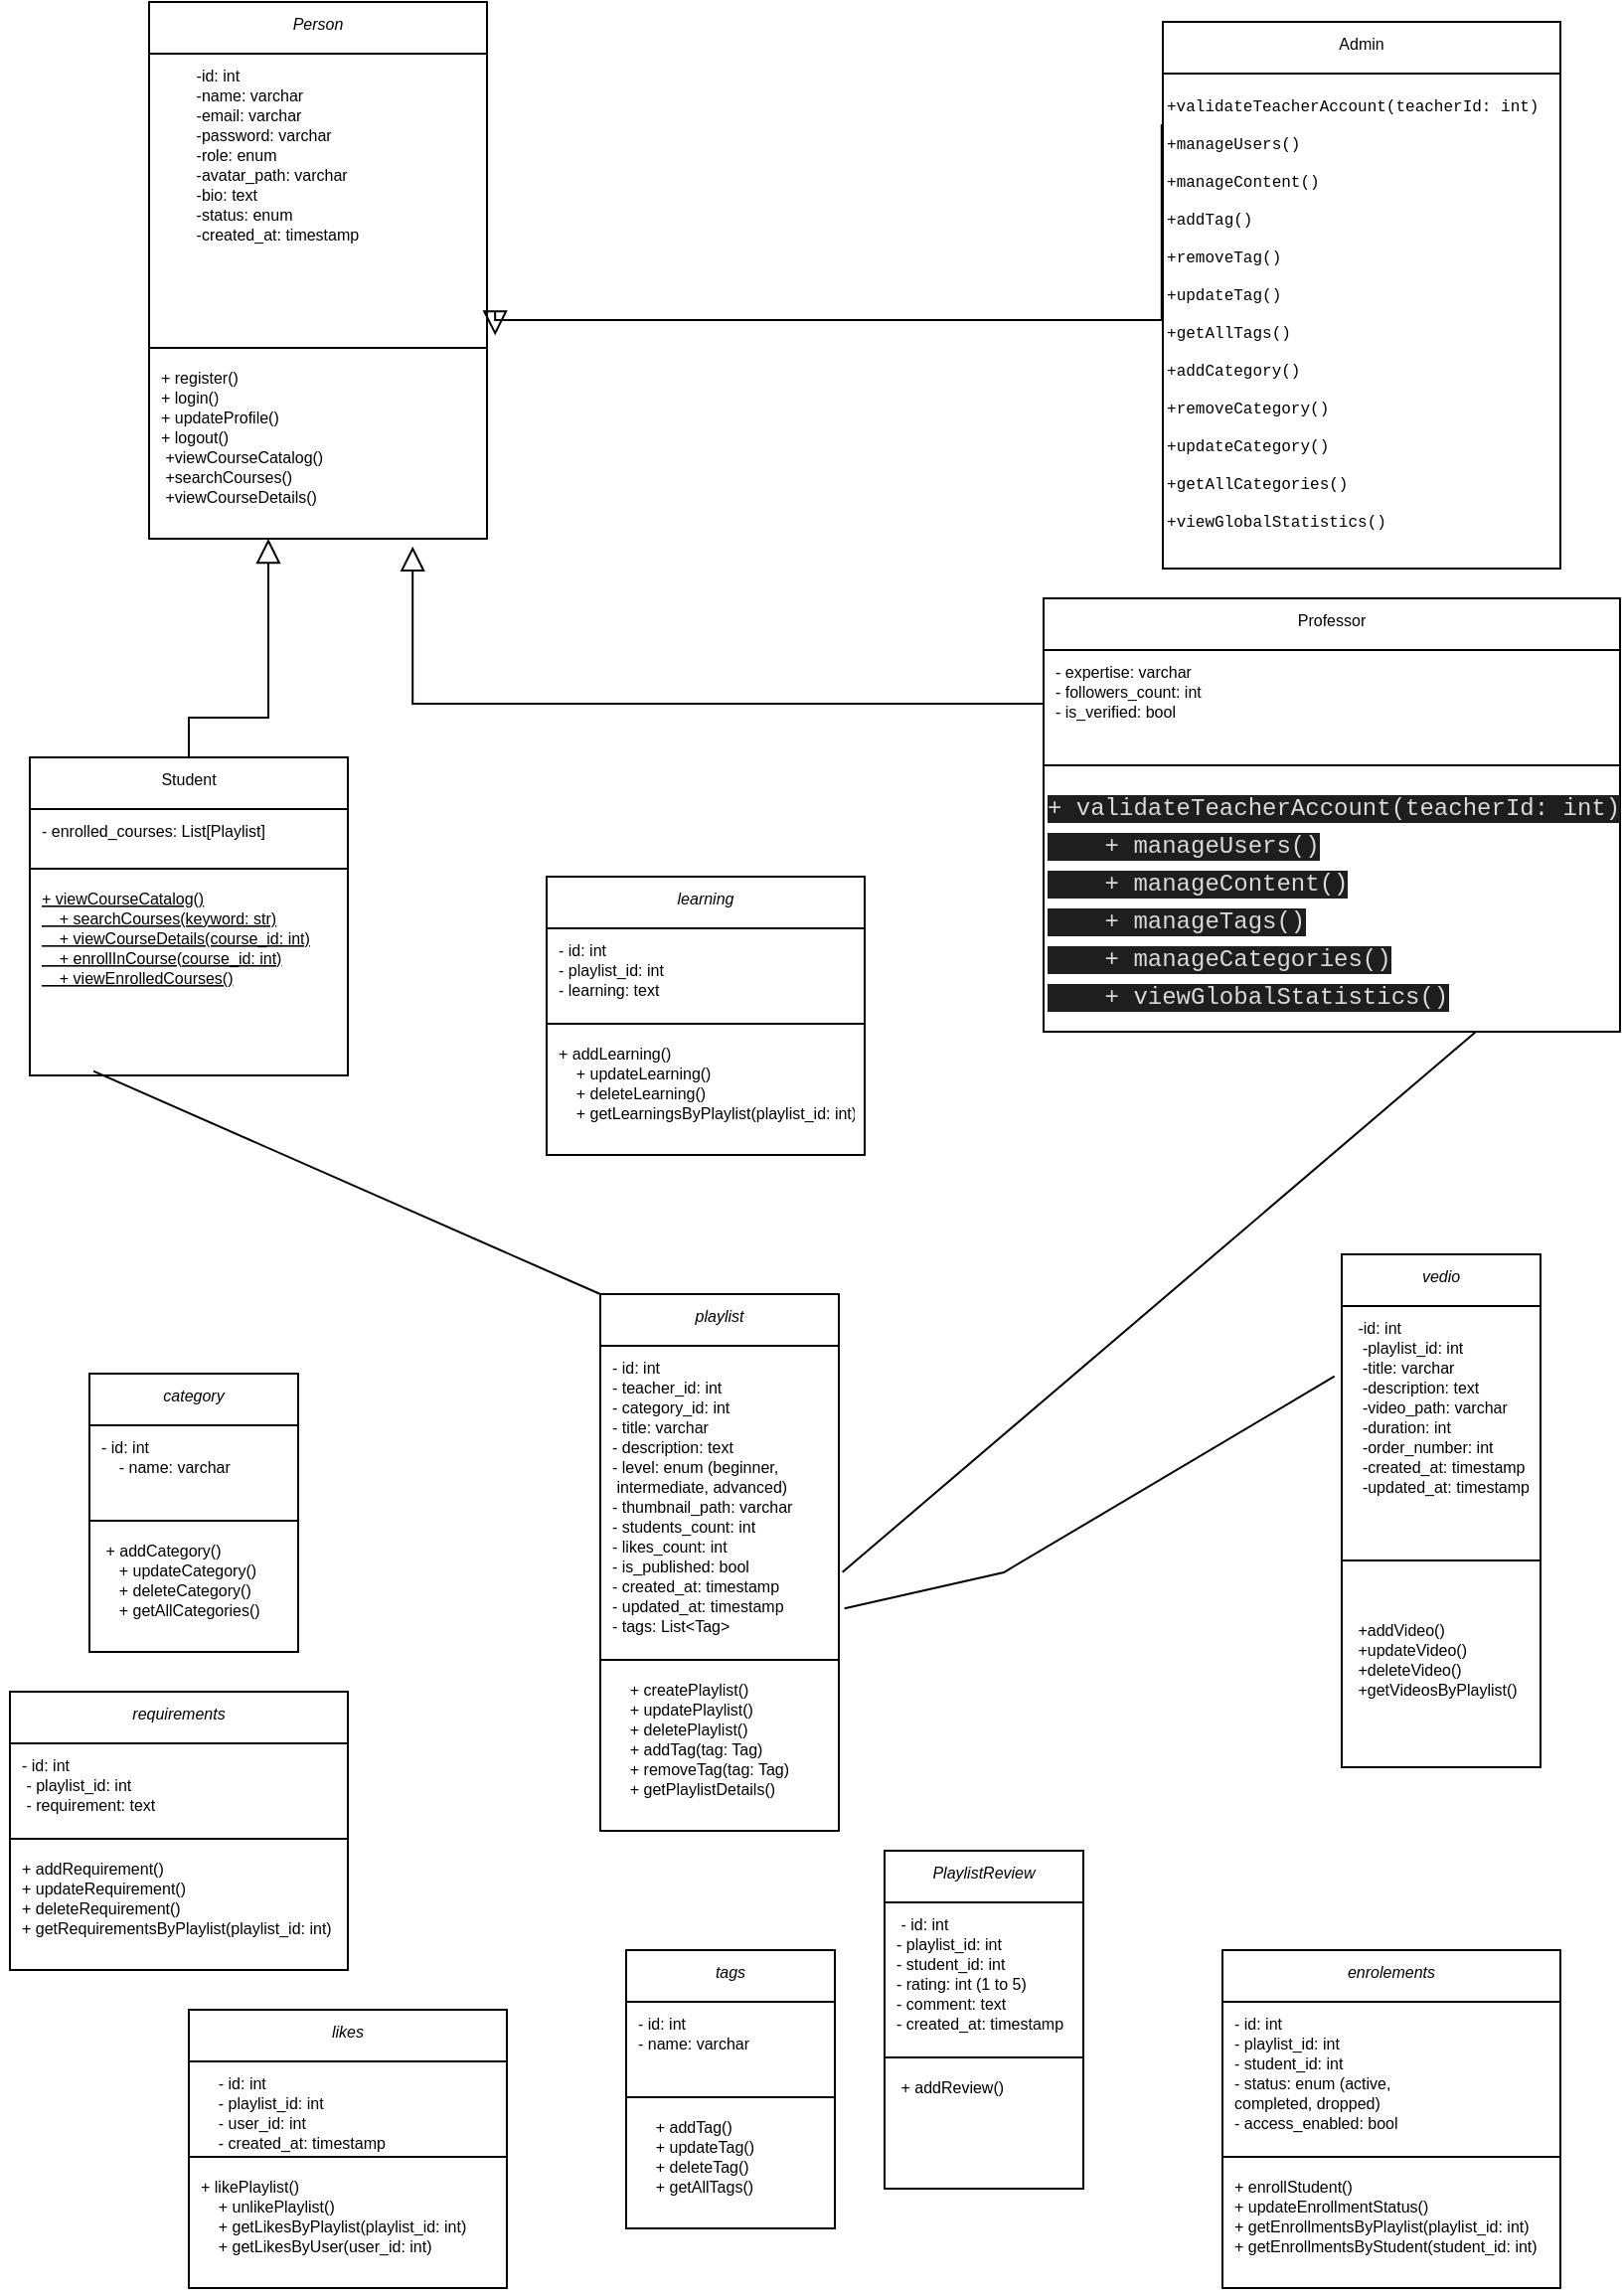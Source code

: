 <mxfile>
    <diagram id="C5RBs43oDa-KdzZeNtuy" name="Page-1">
        <mxGraphModel dx="462" dy="341" grid="1" gridSize="10" guides="1" tooltips="1" connect="1" arrows="1" fold="1" page="1" pageScale="1" pageWidth="827" pageHeight="1169" math="0" shadow="0">
            <root>
                <mxCell id="WIyWlLk6GJQsqaUBKTNV-0"/>
                <mxCell id="WIyWlLk6GJQsqaUBKTNV-1" parent="WIyWlLk6GJQsqaUBKTNV-0"/>
                <mxCell id="zkfFHV4jXpPFQw0GAbJ--0" value="Person" style="swimlane;fontStyle=2;align=center;verticalAlign=top;childLayout=stackLayout;horizontal=1;startSize=26;horizontalStack=0;resizeParent=1;resizeLast=0;collapsible=1;marginBottom=0;rounded=0;shadow=0;strokeWidth=1;fontSize=8;" parent="WIyWlLk6GJQsqaUBKTNV-1" vertex="1">
                    <mxGeometry x="80" y="10" width="170" height="270" as="geometry">
                        <mxRectangle x="230" y="140" width="160" height="26" as="alternateBounds"/>
                    </mxGeometry>
                </mxCell>
                <mxCell id="zkfFHV4jXpPFQw0GAbJ--1" value="        -id: int&#10;        -name: varchar&#10;        -email: varchar&#10;        -password: varchar&#10;        -role: enum&#10;        -avatar_path: varchar&#10;        -bio: text&#10;        -status: enum&#10;        -created_at: timestamp" style="text;align=left;verticalAlign=top;spacingLeft=4;spacingRight=4;overflow=hidden;rotatable=0;points=[[0,0.5],[1,0.5]];portConstraint=eastwest;fontColor=default;fontSize=8;labelBackgroundColor=none;" parent="zkfFHV4jXpPFQw0GAbJ--0" vertex="1">
                    <mxGeometry y="26" width="170" height="144" as="geometry"/>
                </mxCell>
                <mxCell id="zkfFHV4jXpPFQw0GAbJ--4" value="" style="line;html=1;strokeWidth=1;align=left;verticalAlign=middle;spacingTop=-1;spacingLeft=3;spacingRight=3;rotatable=0;labelPosition=right;points=[];portConstraint=eastwest;fontSize=8;" parent="zkfFHV4jXpPFQw0GAbJ--0" vertex="1">
                    <mxGeometry y="170" width="170" height="8" as="geometry"/>
                </mxCell>
                <mxCell id="zkfFHV4jXpPFQw0GAbJ--5" value="+ register()&#10;+ login()&#10;+ updateProfile()&#10;+ logout()&#10; +viewCourseCatalog()&#10; +searchCourses()&#10; +viewCourseDetails()" style="text;align=left;verticalAlign=top;spacingLeft=4;spacingRight=4;overflow=hidden;rotatable=0;points=[[0,0.5],[1,0.5]];portConstraint=eastwest;fontColor=default;fontSize=8;" parent="zkfFHV4jXpPFQw0GAbJ--0" vertex="1">
                    <mxGeometry y="178" width="170" height="92" as="geometry"/>
                </mxCell>
                <mxCell id="zkfFHV4jXpPFQw0GAbJ--6" value="Student" style="swimlane;fontStyle=0;align=center;verticalAlign=top;childLayout=stackLayout;horizontal=1;startSize=26;horizontalStack=0;resizeParent=1;resizeLast=0;collapsible=1;marginBottom=0;rounded=0;shadow=0;strokeWidth=1;fontSize=8;" parent="WIyWlLk6GJQsqaUBKTNV-1" vertex="1">
                    <mxGeometry x="20" y="390" width="160" height="160" as="geometry">
                        <mxRectangle x="130" y="380" width="160" height="26" as="alternateBounds"/>
                    </mxGeometry>
                </mxCell>
                <mxCell id="zkfFHV4jXpPFQw0GAbJ--8" value="- enrolled_courses: List[Playlist]&#10;" style="text;align=left;verticalAlign=top;spacingLeft=4;spacingRight=4;overflow=hidden;rotatable=0;points=[[0,0.5],[1,0.5]];portConstraint=eastwest;rounded=0;shadow=0;html=0;fontColor=default;fontSize=8;" parent="zkfFHV4jXpPFQw0GAbJ--6" vertex="1">
                    <mxGeometry y="26" width="160" height="26" as="geometry"/>
                </mxCell>
                <mxCell id="zkfFHV4jXpPFQw0GAbJ--9" value="" style="line;html=1;strokeWidth=1;align=left;verticalAlign=middle;spacingTop=-1;spacingLeft=3;spacingRight=3;rotatable=0;labelPosition=right;points=[];portConstraint=eastwest;fontSize=8;" parent="zkfFHV4jXpPFQw0GAbJ--6" vertex="1">
                    <mxGeometry y="52" width="160" height="8" as="geometry"/>
                </mxCell>
                <mxCell id="zkfFHV4jXpPFQw0GAbJ--10" value="+ viewCourseCatalog()&#10;    + searchCourses(keyword: str)&#10;    + viewCourseDetails(course_id: int)&#10;    + enrollInCourse(course_id: int)&#10;    + viewEnrolledCourses()" style="text;align=left;verticalAlign=top;spacingLeft=4;spacingRight=4;overflow=hidden;rotatable=0;points=[[0,0.5],[1,0.5]];portConstraint=eastwest;fontStyle=4;fontColor=default;fontSize=8;" parent="zkfFHV4jXpPFQw0GAbJ--6" vertex="1">
                    <mxGeometry y="60" width="160" height="100" as="geometry"/>
                </mxCell>
                <mxCell id="zkfFHV4jXpPFQw0GAbJ--12" value="" style="endArrow=block;endSize=10;endFill=0;shadow=0;strokeWidth=1;rounded=0;curved=0;edgeStyle=elbowEdgeStyle;elbow=vertical;fontSize=8;exitX=0.5;exitY=0;exitDx=0;exitDy=0;" parent="WIyWlLk6GJQsqaUBKTNV-1" source="zkfFHV4jXpPFQw0GAbJ--6" target="zkfFHV4jXpPFQw0GAbJ--0" edge="1">
                    <mxGeometry width="160" relative="1" as="geometry">
                        <mxPoint x="60" y="93" as="sourcePoint"/>
                        <mxPoint x="60" y="93" as="targetPoint"/>
                        <Array as="points">
                            <mxPoint x="140" y="370"/>
                        </Array>
                    </mxGeometry>
                </mxCell>
                <mxCell id="zkfFHV4jXpPFQw0GAbJ--13" value="Professor" style="swimlane;fontStyle=0;align=center;verticalAlign=top;childLayout=stackLayout;horizontal=1;startSize=26;horizontalStack=0;resizeParent=1;resizeLast=0;collapsible=1;marginBottom=0;rounded=0;shadow=0;strokeWidth=1;fontSize=8;" parent="WIyWlLk6GJQsqaUBKTNV-1" vertex="1">
                    <mxGeometry x="530" y="310" width="290" height="218" as="geometry">
                        <mxRectangle x="340" y="380" width="170" height="26" as="alternateBounds"/>
                    </mxGeometry>
                </mxCell>
                <mxCell id="zkfFHV4jXpPFQw0GAbJ--14" value="- expertise: varchar&#10;- followers_count: int&#10;- is_verified: bool" style="text;align=left;verticalAlign=top;spacingLeft=4;spacingRight=4;overflow=hidden;rotatable=0;points=[[0,0.5],[1,0.5]];portConstraint=eastwest;fontColor=default;fontSize=8;" parent="zkfFHV4jXpPFQw0GAbJ--13" vertex="1">
                    <mxGeometry y="26" width="290" height="54" as="geometry"/>
                </mxCell>
                <mxCell id="zkfFHV4jXpPFQw0GAbJ--15" value="" style="line;html=1;strokeWidth=1;align=left;verticalAlign=middle;spacingTop=-1;spacingLeft=3;spacingRight=3;rotatable=0;labelPosition=right;points=[];portConstraint=eastwest;fontSize=8;" parent="zkfFHV4jXpPFQw0GAbJ--13" vertex="1">
                    <mxGeometry y="80" width="290" height="8" as="geometry"/>
                </mxCell>
                <mxCell id="2RV8BJ2YTA8Z67KiCFGj-2" value="&lt;div style=&quot;font-family: Consolas, &amp;quot;Courier New&amp;quot;, monospace; line-height: 19px;&quot;&gt;&lt;div style=&quot;font-size: 12px;&quot;&gt;&lt;div style=&quot;color: rgb(218, 218, 218); line-height: 19px;&quot;&gt;&lt;div style=&quot;&quot;&gt;&lt;span style=&quot;background-color: rgb(30, 30, 30);&quot;&gt;+ validateTeacherAccount(teacherId: int)&lt;/span&gt;&lt;/div&gt;&lt;div style=&quot;&quot;&gt;&lt;span style=&quot;background-color: rgb(30, 30, 30);&quot;&gt;&amp;nbsp; &amp;nbsp; + manageUsers()&lt;/span&gt;&lt;/div&gt;&lt;div style=&quot;&quot;&gt;&lt;span style=&quot;background-color: rgb(30, 30, 30);&quot;&gt;&amp;nbsp; &amp;nbsp; + manageContent()&lt;/span&gt;&lt;/div&gt;&lt;div style=&quot;&quot;&gt;&lt;span style=&quot;background-color: rgb(30, 30, 30);&quot;&gt;&amp;nbsp; &amp;nbsp; + manageTags()&lt;/span&gt;&lt;/div&gt;&lt;div style=&quot;&quot;&gt;&lt;span style=&quot;background-color: rgb(30, 30, 30);&quot;&gt;&amp;nbsp; &amp;nbsp; + manageCategories()&lt;/span&gt;&lt;/div&gt;&lt;div style=&quot;&quot;&gt;&lt;span style=&quot;background-color: rgb(30, 30, 30);&quot;&gt;&amp;nbsp; &amp;nbsp; + viewGlobalStatistics()&lt;/span&gt;&lt;/div&gt;&lt;/div&gt;&lt;/div&gt;&lt;/div&gt;" style="text;html=1;align=left;verticalAlign=middle;resizable=0;points=[];autosize=1;fontSize=8;" parent="zkfFHV4jXpPFQw0GAbJ--13" vertex="1">
                    <mxGeometry y="88" width="290" height="130" as="geometry"/>
                </mxCell>
                <mxCell id="2RV8BJ2YTA8Z67KiCFGj-4" value="Admin" style="swimlane;fontStyle=0;align=center;verticalAlign=top;childLayout=stackLayout;horizontal=1;startSize=26;horizontalStack=0;resizeParent=1;resizeLast=0;collapsible=1;marginBottom=0;rounded=0;shadow=0;strokeWidth=1;strokeColor=default;fontSize=8;" parent="WIyWlLk6GJQsqaUBKTNV-1" vertex="1">
                    <mxGeometry x="590" y="20" width="200" height="275" as="geometry">
                        <mxRectangle x="340" y="380" width="170" height="26" as="alternateBounds"/>
                    </mxGeometry>
                </mxCell>
                <mxCell id="2RV8BJ2YTA8Z67KiCFGj-7" value="&lt;div style=&quot;font-family: Consolas, &amp;quot;Courier New&amp;quot;, monospace; line-height: 19px; white-space-collapse: preserve;&quot;&gt;&lt;div style=&quot;line-height: 19px;&quot;&gt;&lt;div style=&quot;line-height: 19px;&quot;&gt;&lt;div style=&quot;&quot;&gt;&lt;font style=&quot;&quot;&gt;+validateTeacherAccount(teacherId: int)&lt;/font&gt;&lt;/div&gt;&lt;div style=&quot;&quot;&gt;&lt;font style=&quot;&quot;&gt;&lt;span&gt;+&lt;/span&gt;&lt;span&gt;manageUsers&lt;/span&gt;&lt;span&gt;()&lt;/span&gt;&lt;/font&gt;&lt;/div&gt;&lt;div style=&quot;&quot;&gt;&lt;font style=&quot;&quot;&gt;&lt;span&gt;+&lt;/span&gt;&lt;span&gt;manageContent&lt;/span&gt;&lt;span&gt;()&lt;/span&gt;&lt;/font&gt;&lt;/div&gt;&lt;div style=&quot;&quot;&gt;&lt;font style=&quot;&quot;&gt;&lt;span&gt;+&lt;/span&gt;&lt;span&gt;addTag&lt;/span&gt;&lt;span&gt;()&lt;/span&gt;&lt;/font&gt;&lt;/div&gt;&lt;div style=&quot;&quot;&gt;&lt;font style=&quot;&quot;&gt;&lt;span&gt;+&lt;/span&gt;&lt;span&gt;removeTag&lt;/span&gt;&lt;span&gt;()&lt;/span&gt;&lt;/font&gt;&lt;/div&gt;&lt;div style=&quot;&quot;&gt;&lt;font style=&quot;&quot;&gt;&lt;span&gt;+&lt;/span&gt;&lt;span&gt;updateTag&lt;/span&gt;&lt;span&gt;()&lt;/span&gt;&lt;/font&gt;&lt;/div&gt;&lt;div style=&quot;&quot;&gt;&lt;font style=&quot;&quot;&gt;&lt;span&gt;+&lt;/span&gt;&lt;span&gt;getAllTags&lt;/span&gt;&lt;span&gt;()&lt;/span&gt;&lt;/font&gt;&lt;/div&gt;&lt;div style=&quot;&quot;&gt;&lt;font style=&quot;&quot;&gt;&lt;span&gt;+&lt;/span&gt;&lt;span&gt;addCategory&lt;/span&gt;&lt;span&gt;()&lt;/span&gt;&lt;/font&gt;&lt;/div&gt;&lt;div style=&quot;&quot;&gt;&lt;font style=&quot;&quot;&gt;&lt;span&gt;+&lt;/span&gt;&lt;span&gt;removeCategory&lt;/span&gt;&lt;span&gt;()&lt;/span&gt;&lt;/font&gt;&lt;/div&gt;&lt;div style=&quot;&quot;&gt;&lt;font style=&quot;&quot;&gt;&lt;span&gt;+&lt;/span&gt;&lt;span&gt;updateCategory&lt;/span&gt;&lt;span&gt;()&lt;/span&gt;&lt;/font&gt;&lt;/div&gt;&lt;div style=&quot;&quot;&gt;&lt;font style=&quot;&quot;&gt;&lt;span&gt;+&lt;/span&gt;&lt;span&gt;getAllCategories&lt;/span&gt;&lt;span&gt;()&lt;/span&gt;&lt;/font&gt;&lt;/div&gt;&lt;div style=&quot;&quot;&gt;&lt;span style=&quot;background-color: transparent;&quot;&gt;+&lt;/span&gt;&lt;span style=&quot;background-color: transparent;&quot;&gt;viewGlobalStatistics&lt;/span&gt;&lt;span style=&quot;background-color: transparent;&quot;&gt;()&lt;/span&gt;&lt;/div&gt;&lt;/div&gt;&lt;/div&gt;&lt;/div&gt;" style="text;html=1;align=left;verticalAlign=middle;resizable=0;points=[];autosize=1;strokeColor=none;fillColor=none;fontSize=8;" parent="2RV8BJ2YTA8Z67KiCFGj-4" vertex="1">
                    <mxGeometry y="26" width="200" height="240" as="geometry"/>
                </mxCell>
                <mxCell id="2RV8BJ2YTA8Z67KiCFGj-20" value="vedio" style="swimlane;fontStyle=2;align=center;verticalAlign=top;childLayout=stackLayout;horizontal=1;startSize=26;horizontalStack=0;resizeParent=1;resizeLast=0;collapsible=1;marginBottom=0;rounded=0;shadow=0;strokeWidth=1;fontSize=8;" parent="WIyWlLk6GJQsqaUBKTNV-1" vertex="1">
                    <mxGeometry x="680" y="640" width="100" height="258" as="geometry">
                        <mxRectangle x="230" y="140" width="160" height="26" as="alternateBounds"/>
                    </mxGeometry>
                </mxCell>
                <mxCell id="2RV8BJ2YTA8Z67KiCFGj-21" value=" -id: int&#10;  -playlist_id: int&#10;  -title: varchar&#10;  -description: text&#10;  -video_path: varchar&#10;  -duration: int&#10;  -order_number: int&#10;  -created_at: timestamp&#10;  -updated_at: timestamp" style="text;align=left;verticalAlign=top;spacingLeft=4;spacingRight=4;overflow=hidden;rotatable=0;points=[[0,0.5],[1,0.5]];portConstraint=eastwest;fontColor=default;fontSize=8;" parent="2RV8BJ2YTA8Z67KiCFGj-20" vertex="1">
                    <mxGeometry y="26" width="100" height="104" as="geometry"/>
                </mxCell>
                <mxCell id="2RV8BJ2YTA8Z67KiCFGj-22" value="" style="line;html=1;strokeWidth=1;align=left;verticalAlign=middle;spacingTop=-1;spacingLeft=3;spacingRight=3;rotatable=0;labelPosition=right;points=[];portConstraint=eastwest;fontSize=8;" parent="2RV8BJ2YTA8Z67KiCFGj-20" vertex="1">
                    <mxGeometry y="130" width="100" height="48" as="geometry"/>
                </mxCell>
                <mxCell id="2RV8BJ2YTA8Z67KiCFGj-23" value=" +addVideo()&#10; +updateVideo()&#10; +deleteVideo()&#10; +getVideosByPlaylist()" style="text;align=left;verticalAlign=top;spacingLeft=4;spacingRight=4;overflow=hidden;rotatable=0;points=[[0,0.5],[1,0.5]];portConstraint=eastwest;fontColor=default;fontSize=8;" parent="2RV8BJ2YTA8Z67KiCFGj-20" vertex="1">
                    <mxGeometry y="178" width="100" height="80" as="geometry"/>
                </mxCell>
                <mxCell id="2RV8BJ2YTA8Z67KiCFGj-34" value="" style="endArrow=block;endSize=10;endFill=0;shadow=0;strokeWidth=1;rounded=0;curved=0;edgeStyle=elbowEdgeStyle;elbow=vertical;fontSize=8;exitX=0;exitY=0.5;exitDx=0;exitDy=0;entryX=0.78;entryY=1.042;entryDx=0;entryDy=0;entryPerimeter=0;" parent="WIyWlLk6GJQsqaUBKTNV-1" source="zkfFHV4jXpPFQw0GAbJ--14" target="zkfFHV4jXpPFQw0GAbJ--5" edge="1">
                    <mxGeometry width="160" relative="1" as="geometry">
                        <mxPoint x="150" y="490" as="sourcePoint"/>
                        <mxPoint x="150" y="290" as="targetPoint"/>
                        <Array as="points">
                            <mxPoint x="380" y="363"/>
                        </Array>
                    </mxGeometry>
                </mxCell>
                <mxCell id="2RV8BJ2YTA8Z67KiCFGj-35" value="" style="endArrow=block;endSize=10;endFill=0;shadow=0;strokeWidth=1;rounded=0;curved=0;edgeStyle=elbowEdgeStyle;elbow=vertical;fontSize=8;exitX=-0.003;exitY=0.106;exitDx=0;exitDy=0;exitPerimeter=0;entryX=1.024;entryY=0.984;entryDx=0;entryDy=0;entryPerimeter=0;" parent="WIyWlLk6GJQsqaUBKTNV-1" target="zkfFHV4jXpPFQw0GAbJ--1" edge="1" source="2RV8BJ2YTA8Z67KiCFGj-7">
                    <mxGeometry width="160" relative="1" as="geometry">
                        <mxPoint x="690.83" y="441.0" as="sourcePoint"/>
                        <mxPoint x="260" y="130" as="targetPoint"/>
                        <Array as="points">
                            <mxPoint x="420" y="170"/>
                        </Array>
                    </mxGeometry>
                </mxCell>
                <mxCell id="2RV8BJ2YTA8Z67KiCFGj-38" value="" style="endArrow=none;html=1;rounded=0;entryX=-0.036;entryY=0.34;entryDx=0;entryDy=0;entryPerimeter=0;exitX=1.022;exitY=0.702;exitDx=0;exitDy=0;exitPerimeter=0;" parent="WIyWlLk6GJQsqaUBKTNV-1" target="2RV8BJ2YTA8Z67KiCFGj-21" edge="1">
                    <mxGeometry width="50" height="50" relative="1" as="geometry">
                        <mxPoint x="429.86" y="818.148" as="sourcePoint"/>
                        <mxPoint x="477" y="590" as="targetPoint"/>
                        <Array as="points">
                            <mxPoint x="510" y="800"/>
                        </Array>
                    </mxGeometry>
                </mxCell>
                <mxCell id="2RV8BJ2YTA8Z67KiCFGj-39" value="" style="endArrow=none;html=1;rounded=0;exitX=1.014;exitY=0.597;exitDx=0;exitDy=0;exitPerimeter=0;entryX=0.75;entryY=1;entryDx=0;entryDy=0;" parent="WIyWlLk6GJQsqaUBKTNV-1" target="zkfFHV4jXpPFQw0GAbJ--13" edge="1">
                    <mxGeometry width="50" height="50" relative="1" as="geometry">
                        <mxPoint x="428.82" y="799.878" as="sourcePoint"/>
                        <mxPoint x="467" y="650" as="targetPoint"/>
                        <Array as="points"/>
                    </mxGeometry>
                </mxCell>
                <mxCell id="2RV8BJ2YTA8Z67KiCFGj-40" value="" style="endArrow=none;html=1;rounded=0;entryX=0.2;entryY=0.978;entryDx=0;entryDy=0;entryPerimeter=0;exitX=0;exitY=0;exitDx=0;exitDy=0;" parent="WIyWlLk6GJQsqaUBKTNV-1" target="zkfFHV4jXpPFQw0GAbJ--10" edge="1" source="18">
                    <mxGeometry width="50" height="50" relative="1" as="geometry">
                        <mxPoint x="297" y="810" as="sourcePoint"/>
                        <mxPoint x="643" y="841" as="targetPoint"/>
                        <Array as="points"/>
                    </mxGeometry>
                </mxCell>
                <mxCell id="0" value="category" style="swimlane;fontStyle=2;align=center;verticalAlign=top;childLayout=stackLayout;horizontal=1;startSize=26;horizontalStack=0;resizeParent=1;resizeLast=0;collapsible=1;marginBottom=0;rounded=0;shadow=0;strokeWidth=1;fontSize=8;" vertex="1" parent="WIyWlLk6GJQsqaUBKTNV-1">
                    <mxGeometry x="50" y="700" width="105" height="140" as="geometry">
                        <mxRectangle x="230" y="140" width="160" height="26" as="alternateBounds"/>
                    </mxGeometry>
                </mxCell>
                <mxCell id="1" value="- id: int&#10;    - name: varchar" style="text;align=left;verticalAlign=top;spacingLeft=4;spacingRight=4;overflow=hidden;rotatable=0;points=[[0,0.5],[1,0.5]];portConstraint=eastwest;fontColor=default;fontSize=8;" vertex="1" parent="0">
                    <mxGeometry y="26" width="105" height="44" as="geometry"/>
                </mxCell>
                <mxCell id="2" value="" style="line;html=1;strokeWidth=1;align=left;verticalAlign=middle;spacingTop=-1;spacingLeft=3;spacingRight=3;rotatable=0;labelPosition=right;points=[];portConstraint=eastwest;fontSize=8;" vertex="1" parent="0">
                    <mxGeometry y="70" width="105" height="8" as="geometry"/>
                </mxCell>
                <mxCell id="3" value=" + addCategory()&#10;    + updateCategory()&#10;    + deleteCategory()&#10;    + getAllCategories()" style="text;align=left;verticalAlign=top;spacingLeft=4;spacingRight=4;overflow=hidden;rotatable=0;points=[[0,0.5],[1,0.5]];portConstraint=eastwest;fontColor=default;fontSize=8;" vertex="1" parent="0">
                    <mxGeometry y="78" width="105" height="62" as="geometry"/>
                </mxCell>
                <mxCell id="4" value="&lt;div style=&quot;color: rgb(218, 218, 218); background-color: rgb(30, 30, 30); font-family: Consolas, &amp;quot;Courier New&amp;quot;, monospace; font-size: 14px; line-height: 19px; white-space-collapse: preserve;&quot;&gt;&lt;br&gt;&lt;/div&gt;" style="text;html=1;align=center;verticalAlign=middle;resizable=0;points=[];autosize=1;strokeColor=none;fillColor=none;" vertex="1" parent="WIyWlLk6GJQsqaUBKTNV-1">
                    <mxGeometry x="5" y="868" width="20" height="30" as="geometry"/>
                </mxCell>
                <mxCell id="7" value="tags" style="swimlane;fontStyle=2;align=center;verticalAlign=top;childLayout=stackLayout;horizontal=1;startSize=26;horizontalStack=0;resizeParent=1;resizeLast=0;collapsible=1;marginBottom=0;rounded=0;shadow=0;strokeWidth=1;fontSize=8;" vertex="1" parent="WIyWlLk6GJQsqaUBKTNV-1">
                    <mxGeometry x="320" y="990" width="105" height="140" as="geometry">
                        <mxRectangle x="230" y="140" width="160" height="26" as="alternateBounds"/>
                    </mxGeometry>
                </mxCell>
                <mxCell id="8" value="- id: int&#10;- name: varchar" style="text;align=left;verticalAlign=top;spacingLeft=4;spacingRight=4;overflow=hidden;rotatable=0;points=[[0,0.5],[1,0.5]];portConstraint=eastwest;fontColor=default;fontSize=8;" vertex="1" parent="7">
                    <mxGeometry y="26" width="105" height="44" as="geometry"/>
                </mxCell>
                <mxCell id="9" value="" style="line;html=1;strokeWidth=1;align=left;verticalAlign=middle;spacingTop=-1;spacingLeft=3;spacingRight=3;rotatable=0;labelPosition=right;points=[];portConstraint=eastwest;fontSize=8;" vertex="1" parent="7">
                    <mxGeometry y="70" width="105" height="8" as="geometry"/>
                </mxCell>
                <mxCell id="10" value="    + addTag()&#10;    + updateTag()&#10;    + deleteTag()&#10;    + getAllTags()" style="text;align=left;verticalAlign=top;spacingLeft=4;spacingRight=4;overflow=hidden;rotatable=0;points=[[0,0.5],[1,0.5]];portConstraint=eastwest;fontColor=default;fontSize=8;" vertex="1" parent="7">
                    <mxGeometry y="78" width="105" height="62" as="geometry"/>
                </mxCell>
                <mxCell id="18" value="playlist" style="swimlane;fontStyle=2;align=center;verticalAlign=top;childLayout=stackLayout;horizontal=1;startSize=26;horizontalStack=0;resizeParent=1;resizeLast=0;collapsible=1;marginBottom=0;rounded=0;shadow=0;strokeWidth=1;fontSize=8;" vertex="1" parent="WIyWlLk6GJQsqaUBKTNV-1">
                    <mxGeometry x="307" y="660" width="120" height="270" as="geometry">
                        <mxRectangle x="230" y="140" width="160" height="26" as="alternateBounds"/>
                    </mxGeometry>
                </mxCell>
                <mxCell id="19" value="- id: int&#10;- teacher_id: int&#10;- category_id: int&#10;- title: varchar&#10;- description: text&#10;- level: enum (beginner,&#10; intermediate, advanced)&#10;- thumbnail_path: varchar&#10;- students_count: int&#10;- likes_count: int&#10;- is_published: bool&#10;- created_at: timestamp&#10;- updated_at: timestamp&#10;- tags: List&lt;Tag&gt;" style="text;align=left;verticalAlign=top;spacingLeft=4;spacingRight=4;overflow=hidden;rotatable=0;points=[[0,0.5],[1,0.5]];portConstraint=eastwest;fontColor=default;fontSize=8;" vertex="1" parent="18">
                    <mxGeometry y="26" width="120" height="154" as="geometry"/>
                </mxCell>
                <mxCell id="20" value="" style="line;html=1;strokeWidth=1;align=left;verticalAlign=middle;spacingTop=-1;spacingLeft=3;spacingRight=3;rotatable=0;labelPosition=right;points=[];portConstraint=eastwest;fontSize=8;" vertex="1" parent="18">
                    <mxGeometry y="180" width="120" height="8" as="geometry"/>
                </mxCell>
                <mxCell id="21" value="    + createPlaylist()&#10;    + updatePlaylist()&#10;    + deletePlaylist()&#10;    + addTag(tag: Tag)&#10;    + removeTag(tag: Tag)&#10;    + getPlaylistDetails()" style="text;align=left;verticalAlign=top;spacingLeft=4;spacingRight=4;overflow=hidden;rotatable=0;points=[[0,0.5],[1,0.5]];portConstraint=eastwest;fontColor=default;fontSize=8;" vertex="1" parent="18">
                    <mxGeometry y="188" width="120" height="82" as="geometry"/>
                </mxCell>
                <mxCell id="27" value="requirements" style="swimlane;fontStyle=2;align=center;verticalAlign=top;childLayout=stackLayout;horizontal=1;startSize=26;horizontalStack=0;resizeParent=1;resizeLast=0;collapsible=1;marginBottom=0;rounded=0;shadow=0;strokeWidth=1;fontSize=8;" vertex="1" parent="WIyWlLk6GJQsqaUBKTNV-1">
                    <mxGeometry x="10" y="860" width="170" height="140" as="geometry">
                        <mxRectangle x="230" y="140" width="160" height="26" as="alternateBounds"/>
                    </mxGeometry>
                </mxCell>
                <mxCell id="28" value="- id: int&#10; - playlist_id: int&#10; - requirement: text" style="text;align=left;verticalAlign=top;spacingLeft=4;spacingRight=4;overflow=hidden;rotatable=0;points=[[0,0.5],[1,0.5]];portConstraint=eastwest;fontColor=default;fontSize=8;" vertex="1" parent="27">
                    <mxGeometry y="26" width="170" height="44" as="geometry"/>
                </mxCell>
                <mxCell id="29" value="" style="line;html=1;strokeWidth=1;align=left;verticalAlign=middle;spacingTop=-1;spacingLeft=3;spacingRight=3;rotatable=0;labelPosition=right;points=[];portConstraint=eastwest;fontSize=8;" vertex="1" parent="27">
                    <mxGeometry y="70" width="170" height="8" as="geometry"/>
                </mxCell>
                <mxCell id="30" value="+ addRequirement()&#10;+ updateRequirement()&#10;+ deleteRequirement()&#10;+ getRequirementsByPlaylist(playlist_id: int)" style="text;align=left;verticalAlign=top;spacingLeft=4;spacingRight=4;overflow=hidden;rotatable=0;points=[[0,0.5],[1,0.5]];portConstraint=eastwest;fontColor=default;fontSize=8;" vertex="1" parent="27">
                    <mxGeometry y="78" width="170" height="62" as="geometry"/>
                </mxCell>
                <mxCell id="31" value="learning" style="swimlane;fontStyle=2;align=center;verticalAlign=top;childLayout=stackLayout;horizontal=1;startSize=26;horizontalStack=0;resizeParent=1;resizeLast=0;collapsible=1;marginBottom=0;rounded=0;shadow=0;strokeWidth=1;fontSize=8;" vertex="1" parent="WIyWlLk6GJQsqaUBKTNV-1">
                    <mxGeometry x="280" y="450" width="160" height="140" as="geometry">
                        <mxRectangle x="230" y="140" width="160" height="26" as="alternateBounds"/>
                    </mxGeometry>
                </mxCell>
                <mxCell id="32" value="- id: int&#10;- playlist_id: int&#10;- learning: text" style="text;align=left;verticalAlign=top;spacingLeft=4;spacingRight=4;overflow=hidden;rotatable=0;points=[[0,0.5],[1,0.5]];portConstraint=eastwest;fontColor=default;fontSize=8;" vertex="1" parent="31">
                    <mxGeometry y="26" width="160" height="44" as="geometry"/>
                </mxCell>
                <mxCell id="33" value="" style="line;html=1;strokeWidth=1;align=left;verticalAlign=middle;spacingTop=-1;spacingLeft=3;spacingRight=3;rotatable=0;labelPosition=right;points=[];portConstraint=eastwest;fontSize=8;" vertex="1" parent="31">
                    <mxGeometry y="70" width="160" height="8" as="geometry"/>
                </mxCell>
                <mxCell id="34" value="+ addLearning()&#10;    + updateLearning()&#10;    + deleteLearning()&#10;    + getLearningsByPlaylist(playlist_id: int)" style="text;align=left;verticalAlign=top;spacingLeft=4;spacingRight=4;overflow=hidden;rotatable=0;points=[[0,0.5],[1,0.5]];portConstraint=eastwest;fontColor=default;fontSize=8;" vertex="1" parent="31">
                    <mxGeometry y="78" width="160" height="62" as="geometry"/>
                </mxCell>
                <mxCell id="35" value="enrolements" style="swimlane;fontStyle=2;align=center;verticalAlign=top;childLayout=stackLayout;horizontal=1;startSize=26;horizontalStack=0;resizeParent=1;resizeLast=0;collapsible=1;marginBottom=0;rounded=0;shadow=0;strokeWidth=1;fontSize=8;" vertex="1" parent="WIyWlLk6GJQsqaUBKTNV-1">
                    <mxGeometry x="620" y="990" width="170" height="170" as="geometry">
                        <mxRectangle x="230" y="140" width="160" height="26" as="alternateBounds"/>
                    </mxGeometry>
                </mxCell>
                <mxCell id="36" value="- id: int&#10;- playlist_id: int&#10;- student_id: int&#10;- status: enum (active, &#10;completed, dropped)&#10;- access_enabled: bool" style="text;align=left;verticalAlign=top;spacingLeft=4;spacingRight=4;overflow=hidden;rotatable=0;points=[[0,0.5],[1,0.5]];portConstraint=eastwest;fontColor=default;fontSize=8;" vertex="1" parent="35">
                    <mxGeometry y="26" width="170" height="74" as="geometry"/>
                </mxCell>
                <mxCell id="37" value="" style="line;html=1;strokeWidth=1;align=left;verticalAlign=middle;spacingTop=-1;spacingLeft=3;spacingRight=3;rotatable=0;labelPosition=right;points=[];portConstraint=eastwest;fontSize=8;" vertex="1" parent="35">
                    <mxGeometry y="100" width="170" height="8" as="geometry"/>
                </mxCell>
                <mxCell id="38" value="+ enrollStudent()&#10;+ updateEnrollmentStatus()&#10;+ getEnrollmentsByPlaylist(playlist_id: int)&#10;+ getEnrollmentsByStudent(student_id: int)" style="text;align=left;verticalAlign=top;spacingLeft=4;spacingRight=4;overflow=hidden;rotatable=0;points=[[0,0.5],[1,0.5]];portConstraint=eastwest;fontColor=default;fontSize=8;" vertex="1" parent="35">
                    <mxGeometry y="108" width="170" height="52" as="geometry"/>
                </mxCell>
                <mxCell id="44" value="PlaylistReview" style="swimlane;fontStyle=2;align=center;verticalAlign=top;childLayout=stackLayout;horizontal=1;startSize=26;horizontalStack=0;resizeParent=1;resizeLast=0;collapsible=1;marginBottom=0;rounded=0;shadow=0;strokeWidth=1;fontSize=8;" vertex="1" parent="WIyWlLk6GJQsqaUBKTNV-1">
                    <mxGeometry x="450" y="940" width="100" height="170" as="geometry">
                        <mxRectangle x="230" y="140" width="160" height="26" as="alternateBounds"/>
                    </mxGeometry>
                </mxCell>
                <mxCell id="45" value=" - id: int&#10;- playlist_id: int&#10;- student_id: int&#10;- rating: int (1 to 5)&#10;- comment: text&#10;- created_at: timestamp" style="text;align=left;verticalAlign=top;spacingLeft=4;spacingRight=4;overflow=hidden;rotatable=0;points=[[0,0.5],[1,0.5]];portConstraint=eastwest;fontColor=default;fontSize=8;" vertex="1" parent="44">
                    <mxGeometry y="26" width="100" height="74" as="geometry"/>
                </mxCell>
                <mxCell id="46" value="" style="line;html=1;strokeWidth=1;align=left;verticalAlign=middle;spacingTop=-1;spacingLeft=3;spacingRight=3;rotatable=0;labelPosition=right;points=[];portConstraint=eastwest;fontSize=8;" vertex="1" parent="44">
                    <mxGeometry y="100" width="100" height="8" as="geometry"/>
                </mxCell>
                <mxCell id="47" value=" + addReview()" style="text;align=left;verticalAlign=top;spacingLeft=4;spacingRight=4;overflow=hidden;rotatable=0;points=[[0,0.5],[1,0.5]];portConstraint=eastwest;fontColor=default;fontSize=8;" vertex="1" parent="44">
                    <mxGeometry y="108" width="100" height="62" as="geometry"/>
                </mxCell>
                <mxCell id="49" value="likes" style="swimlane;fontStyle=2;align=center;verticalAlign=top;childLayout=stackLayout;horizontal=1;startSize=26;horizontalStack=0;resizeParent=1;resizeLast=0;collapsible=1;marginBottom=0;rounded=0;shadow=0;strokeWidth=1;fontSize=8;" vertex="1" parent="WIyWlLk6GJQsqaUBKTNV-1">
                    <mxGeometry x="100" y="1020" width="160" height="140" as="geometry">
                        <mxRectangle x="230" y="140" width="160" height="26" as="alternateBounds"/>
                    </mxGeometry>
                </mxCell>
                <mxCell id="50" value="    - id: int&#10;    - playlist_id: int&#10;    - user_id: int&#10;    - created_at: timestamp" style="text;align=left;verticalAlign=top;spacingLeft=4;spacingRight=4;overflow=hidden;rotatable=0;points=[[0,0.5],[1,0.5]];portConstraint=eastwest;fontColor=default;fontSize=8;" vertex="1" parent="49">
                    <mxGeometry y="26" width="160" height="44" as="geometry"/>
                </mxCell>
                <mxCell id="51" value="" style="line;html=1;strokeWidth=1;align=left;verticalAlign=middle;spacingTop=-1;spacingLeft=3;spacingRight=3;rotatable=0;labelPosition=right;points=[];portConstraint=eastwest;fontSize=8;" vertex="1" parent="49">
                    <mxGeometry y="70" width="160" height="8" as="geometry"/>
                </mxCell>
                <mxCell id="52" value="+ likePlaylist()&#10;    + unlikePlaylist()&#10;    + getLikesByPlaylist(playlist_id: int)&#10;    + getLikesByUser(user_id: int)" style="text;align=left;verticalAlign=top;spacingLeft=4;spacingRight=4;overflow=hidden;rotatable=0;points=[[0,0.5],[1,0.5]];portConstraint=eastwest;fontColor=default;fontSize=8;" vertex="1" parent="49">
                    <mxGeometry y="78" width="160" height="62" as="geometry"/>
                </mxCell>
            </root>
        </mxGraphModel>
    </diagram>
</mxfile>